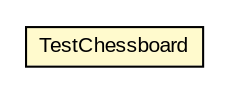 #!/usr/local/bin/dot
#
# Class diagram 
# Generated by UMLGraph version R5_6 (http://www.umlgraph.org/)
#

digraph G {
	edge [fontname="arial",fontsize=10,labelfontname="arial",labelfontsize=10];
	node [fontname="arial",fontsize=10,shape=plaintext];
	nodesep=0.25;
	ranksep=0.5;
	// xml.third_party.jaxb.TestChessboard
	c24973 [label=<<table title="xml.third_party.jaxb.TestChessboard" border="0" cellborder="1" cellspacing="0" cellpadding="2" port="p" bgcolor="lemonChiffon" href="./TestChessboard.html">
		<tr><td><table border="0" cellspacing="0" cellpadding="1">
<tr><td align="center" balign="center"> TestChessboard </td></tr>
		</table></td></tr>
		</table>>, URL="./TestChessboard.html", fontname="arial", fontcolor="black", fontsize=10.0];
}

